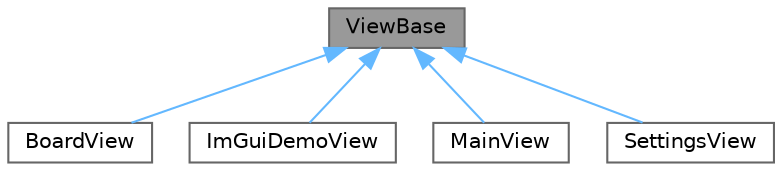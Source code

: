 digraph "ViewBase"
{
 // LATEX_PDF_SIZE
  bgcolor="transparent";
  edge [fontname=Helvetica,fontsize=10,labelfontname=Helvetica,labelfontsize=10];
  node [fontname=Helvetica,fontsize=10,shape=box,height=0.2,width=0.4];
  Node1 [id="Node000001",label="ViewBase",height=0.2,width=0.4,color="gray40", fillcolor="grey60", style="filled", fontcolor="black",tooltip="Virtual class for a view (managed by App class)"];
  Node1 -> Node2 [id="edge1_Node000001_Node000002",dir="back",color="steelblue1",style="solid",tooltip=" "];
  Node2 [id="Node000002",label="BoardView",height=0.2,width=0.4,color="gray40", fillcolor="white", style="filled",URL="$classBoardView.html",tooltip="View displaying a board's content."];
  Node1 -> Node3 [id="edge2_Node000001_Node000003",dir="back",color="steelblue1",style="solid",tooltip=" "];
  Node3 [id="Node000003",label="ImGuiDemoView",height=0.2,width=0.4,color="gray40", fillcolor="white", style="filled",URL="$classImGuiDemoView.html",tooltip=" "];
  Node1 -> Node4 [id="edge3_Node000001_Node000004",dir="back",color="steelblue1",style="solid",tooltip=" "];
  Node4 [id="Node000004",label="MainView",height=0.2,width=0.4,color="gray40", fillcolor="white", style="filled",URL="$classMainView.html",tooltip="View displaying a board's content."];
  Node1 -> Node5 [id="edge4_Node000001_Node000005",dir="back",color="steelblue1",style="solid",tooltip=" "];
  Node5 [id="Node000005",label="SettingsView",height=0.2,width=0.4,color="gray40", fillcolor="white", style="filled",URL="$classSettingsView.html",tooltip="View displaying application settings."];
}
